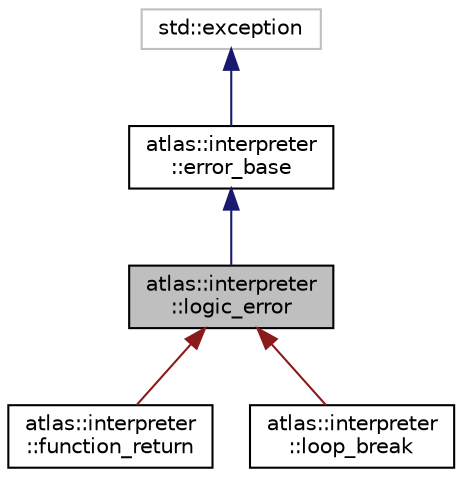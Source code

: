 digraph "atlas::interpreter::logic_error"
{
  edge [fontname="Helvetica",fontsize="10",labelfontname="Helvetica",labelfontsize="10"];
  node [fontname="Helvetica",fontsize="10",shape=record];
  Node1 [label="atlas::interpreter\l::logic_error",height=0.2,width=0.4,color="black", fillcolor="grey75", style="filled", fontcolor="black"];
  Node2 -> Node1 [dir="back",color="midnightblue",fontsize="10",style="solid",fontname="Helvetica"];
  Node2 [label="atlas::interpreter\l::error_base",height=0.2,width=0.4,color="black", fillcolor="white", style="filled",URL="$structatlas_1_1interpreter_1_1error__base.html"];
  Node3 -> Node2 [dir="back",color="midnightblue",fontsize="10",style="solid",fontname="Helvetica"];
  Node3 [label="std::exception",height=0.2,width=0.4,color="grey75", fillcolor="white", style="filled"];
  Node1 -> Node4 [dir="back",color="firebrick4",fontsize="10",style="solid",fontname="Helvetica"];
  Node4 [label="atlas::interpreter\l::function_return",height=0.2,width=0.4,color="black", fillcolor="white", style="filled",URL="$structatlas_1_1interpreter_1_1function__return.html"];
  Node1 -> Node5 [dir="back",color="firebrick4",fontsize="10",style="solid",fontname="Helvetica"];
  Node5 [label="atlas::interpreter\l::loop_break",height=0.2,width=0.4,color="black", fillcolor="white", style="filled",URL="$structatlas_1_1interpreter_1_1loop__break.html"];
}
